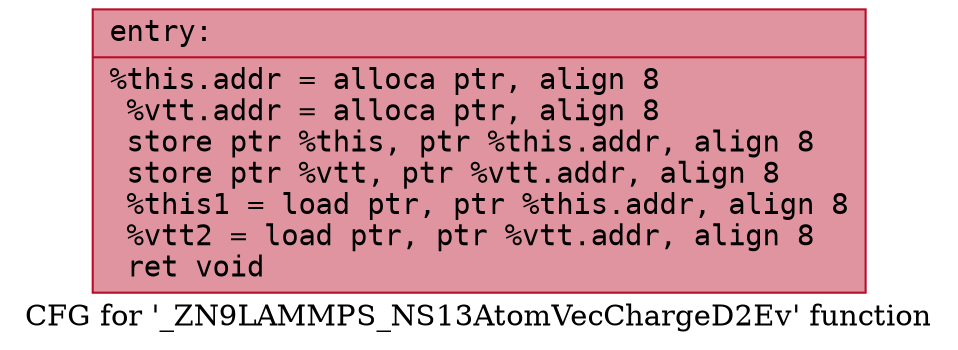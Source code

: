 digraph "CFG for '_ZN9LAMMPS_NS13AtomVecChargeD2Ev' function" {
	label="CFG for '_ZN9LAMMPS_NS13AtomVecChargeD2Ev' function";

	Node0x55a23d87e8a0 [shape=record,color="#b70d28ff", style=filled, fillcolor="#b70d2870" fontname="Courier",label="{entry:\l|  %this.addr = alloca ptr, align 8\l  %vtt.addr = alloca ptr, align 8\l  store ptr %this, ptr %this.addr, align 8\l  store ptr %vtt, ptr %vtt.addr, align 8\l  %this1 = load ptr, ptr %this.addr, align 8\l  %vtt2 = load ptr, ptr %vtt.addr, align 8\l  ret void\l}"];
}

